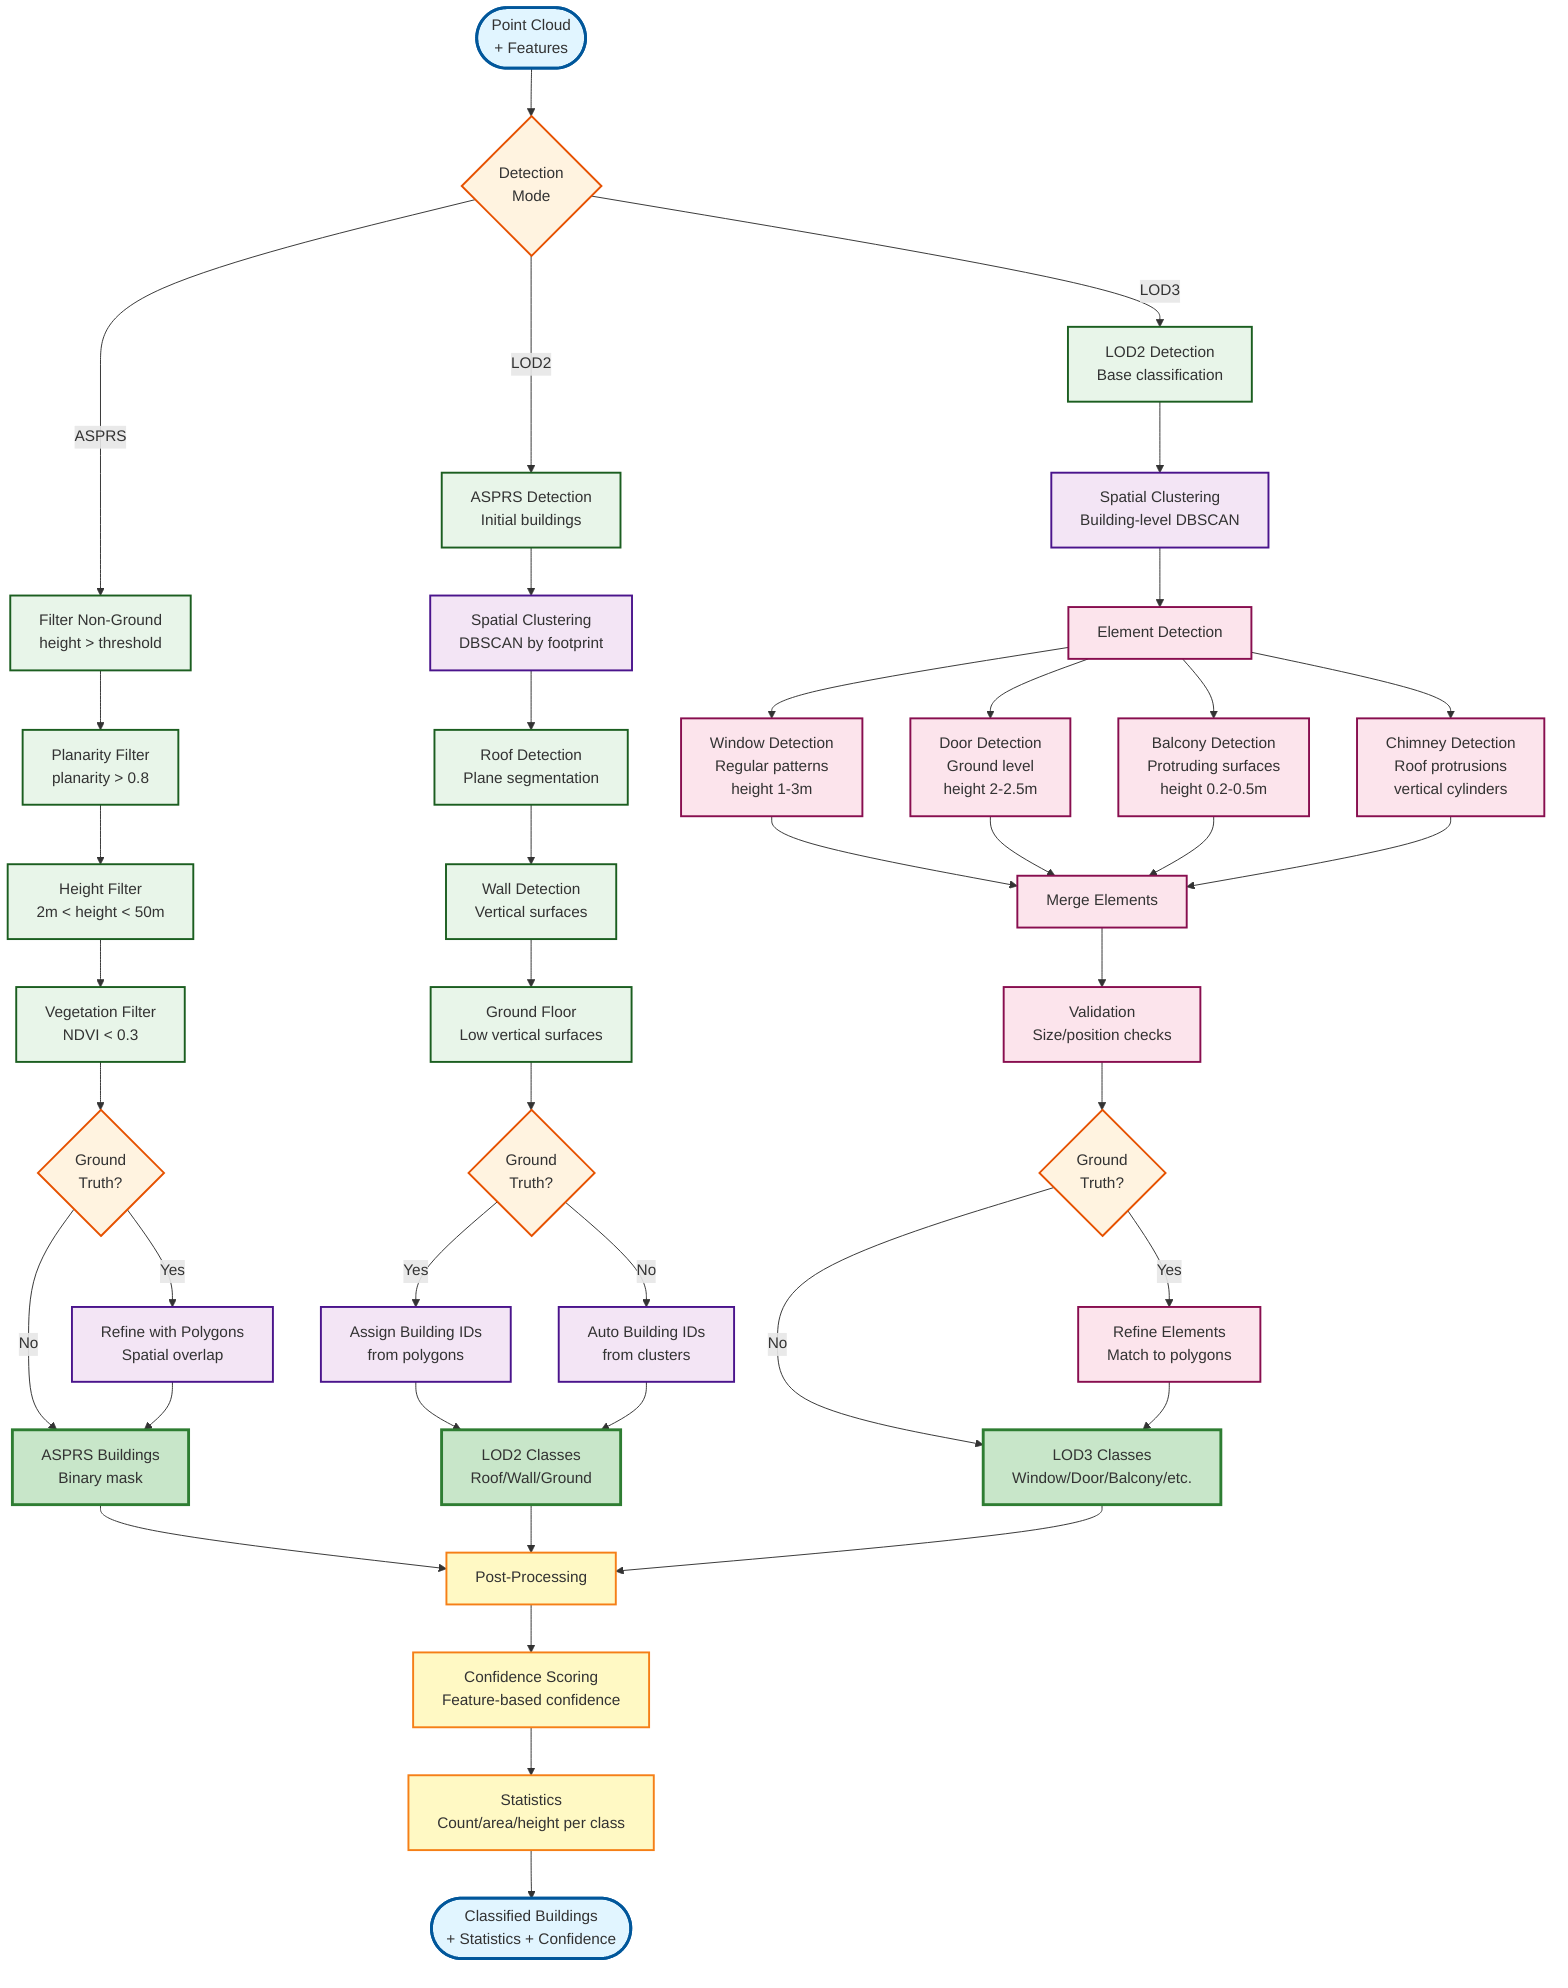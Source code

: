 %% Building Detection Process
%% Detailed flow for building detection and classification

graph TB
    START([Point Cloud<br/>+ Features]) --> MODE{Detection<br/>Mode}
    
    %% ASPRS Mode
    MODE -->|ASPRS| ASPRS_GROUND[Filter Non-Ground<br/>height > threshold]
    ASPRS_GROUND --> ASPRS_PLAN[Planarity Filter<br/>planarity > 0.8]
    ASPRS_PLAN --> ASPRS_HEIGHT[Height Filter<br/>2m < height < 50m]
    ASPRS_HEIGHT --> ASPRS_NDVI[Vegetation Filter<br/>NDVI < 0.3]
    ASPRS_NDVI --> ASPRS_GT{Ground<br/>Truth?}
    ASPRS_GT -->|Yes| ASPRS_REFINE[Refine with Polygons<br/>Spatial overlap]
    ASPRS_GT -->|No| ASPRS_RESULT
    ASPRS_REFINE --> ASPRS_RESULT[ASPRS Buildings<br/>Binary mask]
    
    %% LOD2 Mode
    MODE -->|LOD2| LOD2_ASPRS[ASPRS Detection<br/>Initial buildings]
    LOD2_ASPRS --> LOD2_CLUSTER[Spatial Clustering<br/>DBSCAN by footprint]
    LOD2_CLUSTER --> LOD2_ROOF[Roof Detection<br/>Plane segmentation]
    LOD2_ROOF --> LOD2_WALL[Wall Detection<br/>Vertical surfaces]
    LOD2_WALL --> LOD2_GROUND_FLOOR[Ground Floor<br/>Low vertical surfaces]
    LOD2_GROUND_FLOOR --> LOD2_GT{Ground<br/>Truth?}
    LOD2_GT -->|Yes| LOD2_ASSIGN[Assign Building IDs<br/>from polygons]
    LOD2_GT -->|No| LOD2_AUTO_ID
    LOD2_ASSIGN --> LOD2_RESULT
    LOD2_AUTO_ID[Auto Building IDs<br/>from clusters] --> LOD2_RESULT[LOD2 Classes<br/>Roof/Wall/Ground]
    
    %% LOD3 Mode
    MODE -->|LOD3| LOD3_LOD2[LOD2 Detection<br/>Base classification]
    LOD3_LOD2 --> LOD3_SPATIAL[Spatial Clustering<br/>Building-level DBSCAN]
    LOD3_SPATIAL --> LOD3_ELEMENTS[Element Detection]
    
    LOD3_ELEMENTS --> LOD3_WINDOW[Window Detection<br/>Regular patterns<br/>height 1-3m]
    LOD3_ELEMENTS --> LOD3_DOOR[Door Detection<br/>Ground level<br/>height 2-2.5m]
    LOD3_ELEMENTS --> LOD3_BALCONY[Balcony Detection<br/>Protruding surfaces<br/>height 0.2-0.5m]
    LOD3_ELEMENTS --> LOD3_CHIMNEY[Chimney Detection<br/>Roof protrusions<br/>vertical cylinders]
    
    LOD3_WINDOW --> LOD3_MERGE[Merge Elements]
    LOD3_DOOR --> LOD3_MERGE
    LOD3_BALCONY --> LOD3_MERGE
    LOD3_CHIMNEY --> LOD3_MERGE
    
    LOD3_MERGE --> LOD3_VALIDATE[Validation<br/>Size/position checks]
    LOD3_VALIDATE --> LOD3_GT{Ground<br/>Truth?}
    LOD3_GT -->|Yes| LOD3_REFINE[Refine Elements<br/>Match to polygons]
    LOD3_GT -->|No| LOD3_RESULT
    LOD3_REFINE --> LOD3_RESULT[LOD3 Classes<br/>Window/Door/Balcony/etc.]
    
    %% Results to Post-Processing
    ASPRS_RESULT --> POST[Post-Processing]
    LOD2_RESULT --> POST
    LOD3_RESULT --> POST
    
    POST --> CONF[Confidence Scoring<br/>Feature-based confidence]
    CONF --> STATS[Statistics<br/>Count/area/height per class]
    STATS --> FINAL([Classified Buildings<br/>+ Statistics + Confidence])
    
    %% Styling
    classDef startEnd fill:#e1f5ff,stroke:#01579b,stroke-width:3px
    classDef decision fill:#fff3e0,stroke:#e65100,stroke-width:2px
    classDef detection fill:#e8f5e9,stroke:#1b5e20,stroke-width:2px
    classDef clustering fill:#f3e5f5,stroke:#4a148c,stroke-width:2px
    classDef elements fill:#fce4ec,stroke:#880e4f,stroke-width:2px
    classDef postproc fill:#fff9c4,stroke:#f57f17,stroke-width:2px
    classDef result fill:#c8e6c9,stroke:#2e7d32,stroke-width:3px
    
    class START,FINAL startEnd
    class MODE,ASPRS_GT,LOD2_GT,LOD3_GT decision
    class ASPRS_GROUND,ASPRS_PLAN,ASPRS_HEIGHT,ASPRS_NDVI,LOD2_ASPRS,LOD2_ROOF,LOD2_WALL,LOD2_GROUND_FLOOR,LOD3_LOD2 detection
    class LOD2_CLUSTER,LOD3_SPATIAL,ASPRS_REFINE,LOD2_ASSIGN,LOD2_AUTO_ID clustering
    class LOD3_ELEMENTS,LOD3_WINDOW,LOD3_DOOR,LOD3_BALCONY,LOD3_CHIMNEY,LOD3_MERGE,LOD3_VALIDATE,LOD3_REFINE elements
    class POST,CONF,STATS postproc
    class ASPRS_RESULT,LOD2_RESULT,LOD3_RESULT result